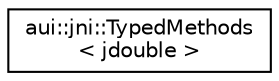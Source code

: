 digraph "Graphical Class Hierarchy"
{
 // LATEX_PDF_SIZE
  edge [fontname="Helvetica",fontsize="10",labelfontname="Helvetica",labelfontsize="10"];
  node [fontname="Helvetica",fontsize="10",shape=record];
  rankdir="LR";
  Node0 [label="aui::jni::TypedMethods\l\< jdouble \>",height=0.2,width=0.4,color="black", fillcolor="white", style="filled",URL="$structaui_1_1jni_1_1TypedMethods_3_01jdouble_01_4.html",tooltip=" "];
}
